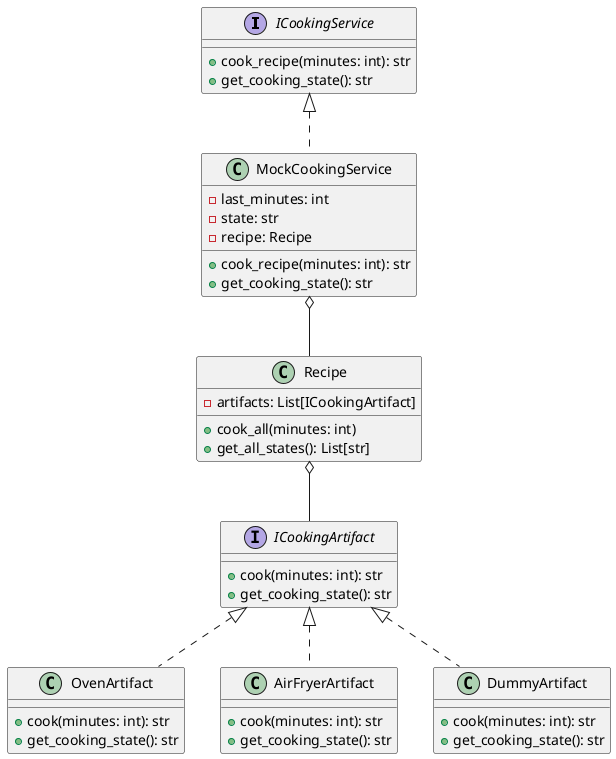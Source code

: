 @startuml CookingDiagram

interface ICookingService {
    + cook_recipe(minutes: int): str
    + get_cooking_state(): str
}

interface ICookingArtifact {
    + cook(minutes: int): str
    + get_cooking_state(): str
}

class MockCookingService {
    - last_minutes: int
    - state: str
    - recipe: Recipe
    + cook_recipe(minutes: int): str
    + get_cooking_state(): str
}

class Recipe {
    - artifacts: List[ICookingArtifact]
    + cook_all(minutes: int)
    + get_all_states(): List[str]
}

class OvenArtifact {
    + cook(minutes: int): str
    + get_cooking_state(): str
}

class AirFryerArtifact {
    + cook(minutes: int): str
    + get_cooking_state(): str
}

class DummyArtifact {
    + cook(minutes: int): str
    + get_cooking_state(): str
}

ICookingService <|.. MockCookingService
ICookingArtifact <|.. OvenArtifact
ICookingArtifact <|.. AirFryerArtifact
ICookingArtifact <|.. DummyArtifact
Recipe o-- ICookingArtifact
MockCookingService o-- Recipe

@enduml